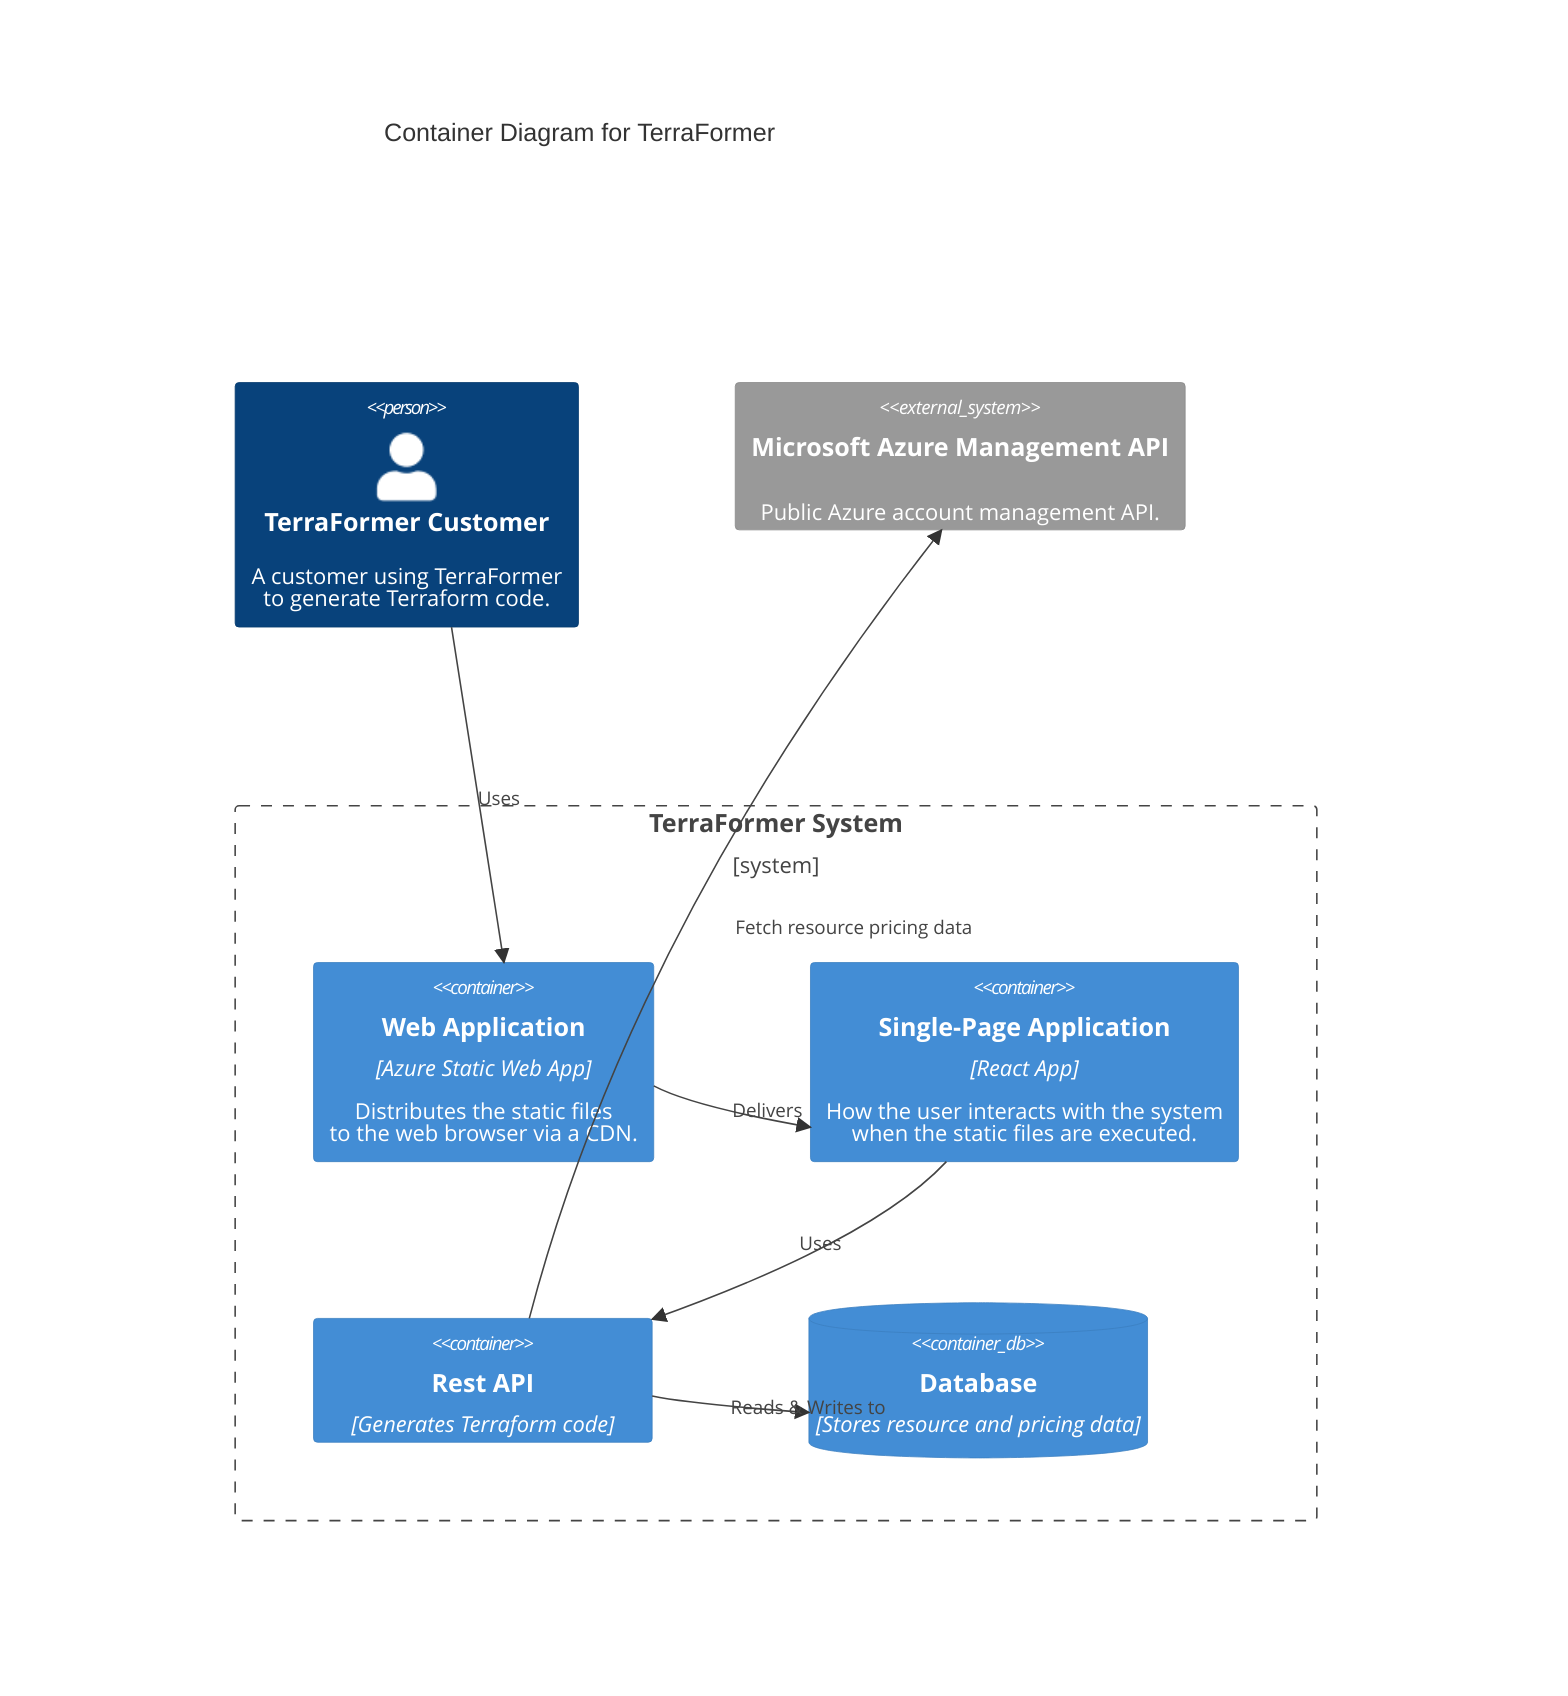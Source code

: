 C4Context
    title Container Diagram for TerraFormer
    Person(c, "TerraFormer Customer", "A customer using TerraFormer<br>to generate Terraform code.")

    Boundary(tfBoundary, "TerraFormer System") {
        Container(tfWebApplication, "Web Application", "Azure Static Web App", "Distributes the static files<br>to the web browser via a CDN.")
        Container(tfClient, "Single-Page Application", "React App", "How the user interacts with the system<br>when the static files are executed.")
        Container(tfBackend, "Rest API", "Generates Terraform code")
        ContainerDb(tfDb, "Database", "Stores resource and pricing data")
    }


    System_Ext(SystemC, "Microsoft Azure Management API", "Public Azure account management API.")

    Rel(c, tfWebApplication, "Uses")
    Rel(tfWebApplication, tfClient, "Delivers")

    Rel(tfClient, tfBackend, "Uses")
    Rel(tfBackend, tfDb, "Reads & Writes to")
    Rel(tfBackend, SystemC, "Fetch resource pricing data")

    UpdateLayoutConfig($c4ShapeInRow="3", $c4BoundaryInRow="1")